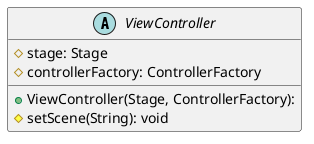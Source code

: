 @startuml
abstract class ViewController {
  + ViewController(Stage, ControllerFactory):
  # stage: Stage
  # controllerFactory: ControllerFactory
  # setScene(String): void
}
@enduml